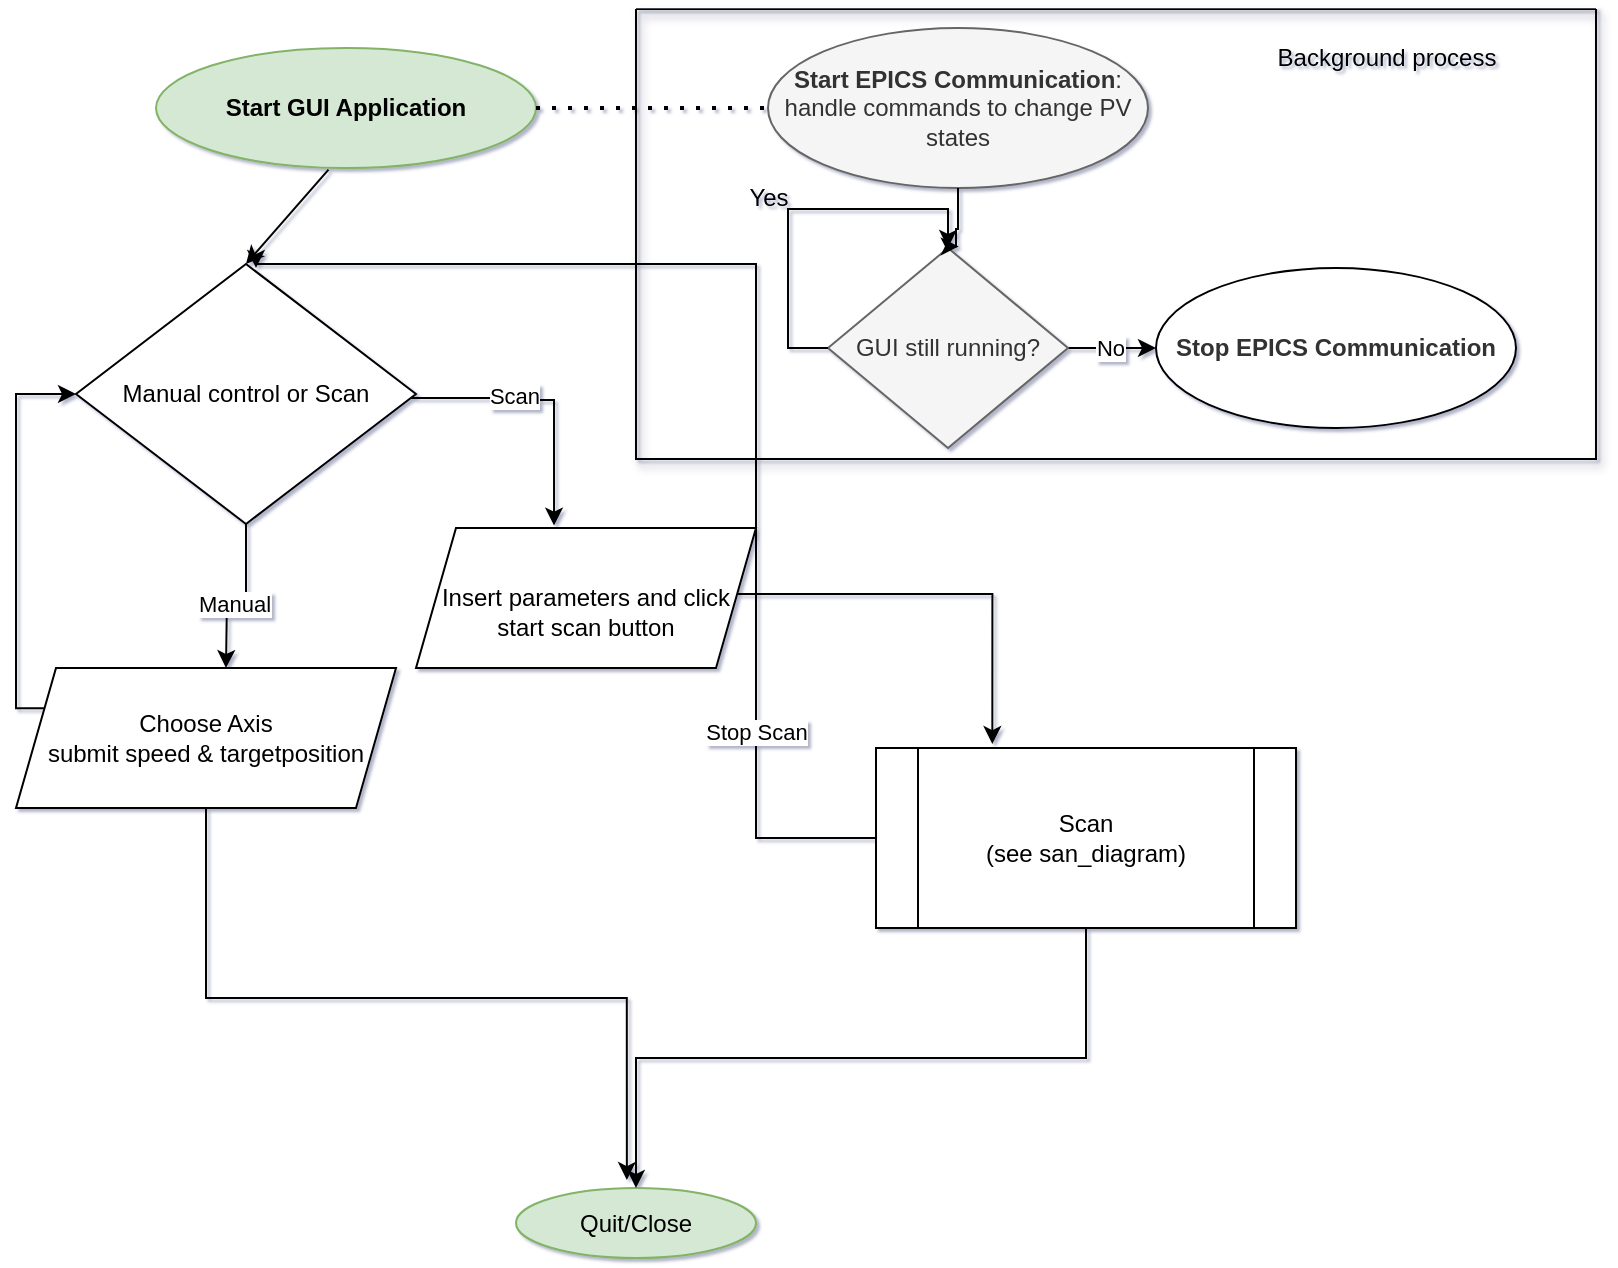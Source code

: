 <mxfile version="22.1.7" type="github">
  <diagram id="C5RBs43oDa-KdzZeNtuy" name="Page-1">
    <mxGraphModel dx="1313" dy="1498" grid="1" gridSize="10" guides="1" tooltips="1" connect="1" arrows="1" fold="1" page="1" pageScale="1" pageWidth="827" pageHeight="1169" background="#ffffff" math="0" shadow="1">
      <root>
        <mxCell id="WIyWlLk6GJQsqaUBKTNV-0" />
        <mxCell id="WIyWlLk6GJQsqaUBKTNV-1" parent="WIyWlLk6GJQsqaUBKTNV-0" />
        <mxCell id="Eg_RwD-KVxIqUHg4ce4Y-6" value="" style="endArrow=classic;html=1;rounded=0;exitX=0.454;exitY=1.013;exitDx=0;exitDy=0;exitPerimeter=0;entryX=0.5;entryY=0;entryDx=0;entryDy=0;" parent="WIyWlLk6GJQsqaUBKTNV-1" edge="1" target="PPwiy4Ml7hw91v1qPnRG-54" source="PPwiy4Ml7hw91v1qPnRG-18">
          <mxGeometry width="50" height="50" relative="1" as="geometry">
            <mxPoint x="210" y="170" as="sourcePoint" />
            <mxPoint x="166" y="140" as="targetPoint" />
            <Array as="points" />
          </mxGeometry>
        </mxCell>
        <mxCell id="PPwiy4Ml7hw91v1qPnRG-0" style="edgeStyle=orthogonalEdgeStyle;rounded=0;orthogonalLoop=1;jettySize=auto;html=1;exitX=0.5;exitY=1;exitDx=0;exitDy=0;" edge="1" parent="WIyWlLk6GJQsqaUBKTNV-1">
          <mxGeometry relative="1" as="geometry">
            <mxPoint x="780" y="205" as="sourcePoint" />
            <mxPoint x="780" y="205" as="targetPoint" />
          </mxGeometry>
        </mxCell>
        <mxCell id="PPwiy4Ml7hw91v1qPnRG-18" value="&lt;b&gt;Start GUI Application&lt;/b&gt;" style="ellipse;whiteSpace=wrap;html=1;fillColor=#d5e8d4;strokeColor=#82b366;" vertex="1" parent="WIyWlLk6GJQsqaUBKTNV-1">
          <mxGeometry x="80" y="30" width="190" height="60" as="geometry" />
        </mxCell>
        <mxCell id="PPwiy4Ml7hw91v1qPnRG-19" value="Quit/Close" style="ellipse;whiteSpace=wrap;html=1;fillColor=#d5e8d4;strokeColor=#82b366;" vertex="1" parent="WIyWlLk6GJQsqaUBKTNV-1">
          <mxGeometry x="260" y="600" width="120" height="35" as="geometry" />
        </mxCell>
        <mxCell id="PPwiy4Ml7hw91v1qPnRG-56" style="edgeStyle=orthogonalEdgeStyle;rounded=0;orthogonalLoop=1;jettySize=auto;html=1;entryX=0.406;entryY=-0.017;entryDx=0;entryDy=0;entryPerimeter=0;" edge="1" parent="WIyWlLk6GJQsqaUBKTNV-1" source="PPwiy4Ml7hw91v1qPnRG-54" target="PPwiy4Ml7hw91v1qPnRG-66">
          <mxGeometry relative="1" as="geometry">
            <mxPoint x="280" y="230" as="targetPoint" />
            <Array as="points">
              <mxPoint x="260" y="205" />
              <mxPoint x="279" y="206" />
            </Array>
          </mxGeometry>
        </mxCell>
        <mxCell id="PPwiy4Ml7hw91v1qPnRG-57" value="Scan" style="edgeLabel;html=1;align=center;verticalAlign=middle;resizable=0;points=[];" vertex="1" connectable="0" parent="PPwiy4Ml7hw91v1qPnRG-56">
          <mxGeometry x="-0.24" y="1" relative="1" as="geometry">
            <mxPoint as="offset" />
          </mxGeometry>
        </mxCell>
        <mxCell id="PPwiy4Ml7hw91v1qPnRG-58" style="edgeStyle=orthogonalEdgeStyle;rounded=0;orthogonalLoop=1;jettySize=auto;html=1;exitX=0.5;exitY=1;exitDx=0;exitDy=0;" edge="1" parent="WIyWlLk6GJQsqaUBKTNV-1" source="PPwiy4Ml7hw91v1qPnRG-54">
          <mxGeometry relative="1" as="geometry">
            <mxPoint x="115" y="340" as="targetPoint" />
          </mxGeometry>
        </mxCell>
        <mxCell id="PPwiy4Ml7hw91v1qPnRG-59" value="Manual" style="edgeLabel;html=1;align=center;verticalAlign=middle;resizable=0;points=[];" vertex="1" connectable="0" parent="PPwiy4Ml7hw91v1qPnRG-58">
          <mxGeometry x="0.034" y="4" relative="1" as="geometry">
            <mxPoint as="offset" />
          </mxGeometry>
        </mxCell>
        <mxCell id="PPwiy4Ml7hw91v1qPnRG-54" value="Manual control or Scan" style="rhombus;whiteSpace=wrap;html=1;" vertex="1" parent="WIyWlLk6GJQsqaUBKTNV-1">
          <mxGeometry x="40" y="138" width="170" height="130" as="geometry" />
        </mxCell>
        <mxCell id="PPwiy4Ml7hw91v1qPnRG-64" value="" style="endArrow=none;dashed=1;html=1;dashPattern=1 3;strokeWidth=2;rounded=0;entryX=0;entryY=0.5;entryDx=0;entryDy=0;" edge="1" parent="WIyWlLk6GJQsqaUBKTNV-1" target="PPwiy4Ml7hw91v1qPnRG-21">
          <mxGeometry width="50" height="50" relative="1" as="geometry">
            <mxPoint x="270" y="60" as="sourcePoint" />
            <mxPoint x="320" y="60" as="targetPoint" />
          </mxGeometry>
        </mxCell>
        <mxCell id="PPwiy4Ml7hw91v1qPnRG-81" style="edgeStyle=orthogonalEdgeStyle;rounded=0;orthogonalLoop=1;jettySize=auto;html=1;exitX=1;exitY=0.5;exitDx=0;exitDy=0;entryX=0.277;entryY=-0.022;entryDx=0;entryDy=0;entryPerimeter=0;" edge="1" parent="WIyWlLk6GJQsqaUBKTNV-1" source="PPwiy4Ml7hw91v1qPnRG-66" target="PPwiy4Ml7hw91v1qPnRG-105">
          <mxGeometry relative="1" as="geometry">
            <mxPoint x="530" y="303" as="targetPoint" />
            <Array as="points">
              <mxPoint x="498" y="303" />
            </Array>
          </mxGeometry>
        </mxCell>
        <mxCell id="PPwiy4Ml7hw91v1qPnRG-66" value="&lt;br style=&quot;border-color: var(--border-color);&quot;&gt;Insert parameters and click start scan button" style="shape=parallelogram;perimeter=parallelogramPerimeter;whiteSpace=wrap;html=1;fixedSize=1;" vertex="1" parent="WIyWlLk6GJQsqaUBKTNV-1">
          <mxGeometry x="210" y="270" width="170" height="70" as="geometry" />
        </mxCell>
        <mxCell id="PPwiy4Ml7hw91v1qPnRG-68" style="edgeStyle=orthogonalEdgeStyle;rounded=0;orthogonalLoop=1;jettySize=auto;html=1;exitX=0;exitY=0.25;exitDx=0;exitDy=0;entryX=0;entryY=0.5;entryDx=0;entryDy=0;" edge="1" parent="WIyWlLk6GJQsqaUBKTNV-1" source="PPwiy4Ml7hw91v1qPnRG-67" target="PPwiy4Ml7hw91v1qPnRG-54">
          <mxGeometry relative="1" as="geometry">
            <mxPoint x="10" y="200" as="targetPoint" />
            <Array as="points">
              <mxPoint x="10" y="360" />
              <mxPoint x="10" y="203" />
            </Array>
          </mxGeometry>
        </mxCell>
        <mxCell id="PPwiy4Ml7hw91v1qPnRG-67" value="Choose Axis&lt;br&gt;submit speed &amp;amp; targetposition" style="shape=parallelogram;perimeter=parallelogramPerimeter;whiteSpace=wrap;html=1;fixedSize=1;" vertex="1" parent="WIyWlLk6GJQsqaUBKTNV-1">
          <mxGeometry x="10" y="340" width="190" height="70" as="geometry" />
        </mxCell>
        <mxCell id="PPwiy4Ml7hw91v1qPnRG-69" style="edgeStyle=orthogonalEdgeStyle;rounded=0;orthogonalLoop=1;jettySize=auto;html=1;exitX=0.5;exitY=1;exitDx=0;exitDy=0;entryX=0.462;entryY=-0.114;entryDx=0;entryDy=0;entryPerimeter=0;" edge="1" parent="WIyWlLk6GJQsqaUBKTNV-1" source="PPwiy4Ml7hw91v1qPnRG-67" target="PPwiy4Ml7hw91v1qPnRG-19">
          <mxGeometry relative="1" as="geometry" />
        </mxCell>
        <mxCell id="PPwiy4Ml7hw91v1qPnRG-101" value="" style="swimlane;startSize=0;fillColor=#E6E6E6;strokeColor=default;fillStyle=solid;rounded=0;shadow=1;glass=1;" vertex="1" parent="WIyWlLk6GJQsqaUBKTNV-1">
          <mxGeometry x="320" y="10.5" width="480" height="225" as="geometry">
            <mxRectangle x="320" y="10.5" width="50" height="40" as="alternateBounds" />
          </mxGeometry>
        </mxCell>
        <mxCell id="PPwiy4Ml7hw91v1qPnRG-21" value="&lt;b style=&quot;border-color: var(--border-color);&quot;&gt;Start EPICS Communication&lt;/b&gt;:&lt;br style=&quot;border-color: var(--border-color);&quot;&gt;handle commands to change PV states" style="ellipse;whiteSpace=wrap;html=1;fillColor=#f5f5f5;fontColor=#333333;strokeColor=#666666;" vertex="1" parent="PPwiy4Ml7hw91v1qPnRG-101">
          <mxGeometry x="66" y="9.5" width="190" height="80" as="geometry" />
        </mxCell>
        <mxCell id="PPwiy4Ml7hw91v1qPnRG-111" style="edgeStyle=orthogonalEdgeStyle;rounded=0;orthogonalLoop=1;jettySize=auto;html=1;exitX=1;exitY=0.5;exitDx=0;exitDy=0;entryX=0;entryY=0.5;entryDx=0;entryDy=0;" edge="1" parent="PPwiy4Ml7hw91v1qPnRG-101" source="PPwiy4Ml7hw91v1qPnRG-26" target="PPwiy4Ml7hw91v1qPnRG-110">
          <mxGeometry relative="1" as="geometry" />
        </mxCell>
        <mxCell id="PPwiy4Ml7hw91v1qPnRG-112" value="No" style="edgeLabel;html=1;align=center;verticalAlign=middle;resizable=0;points=[];" vertex="1" connectable="0" parent="PPwiy4Ml7hw91v1qPnRG-111">
          <mxGeometry x="-0.064" relative="1" as="geometry">
            <mxPoint as="offset" />
          </mxGeometry>
        </mxCell>
        <mxCell id="PPwiy4Ml7hw91v1qPnRG-26" value="GUI still running?" style="rhombus;whiteSpace=wrap;html=1;fillColor=#f5f5f5;fontColor=#333333;strokeColor=#666666;" vertex="1" parent="PPwiy4Ml7hw91v1qPnRG-101">
          <mxGeometry x="96" y="119.5" width="120" height="100" as="geometry" />
        </mxCell>
        <mxCell id="PPwiy4Ml7hw91v1qPnRG-52" value="Yes" style="text;html=1;align=center;verticalAlign=middle;resizable=0;points=[];autosize=1;strokeColor=none;fillColor=none;" vertex="1" parent="PPwiy4Ml7hw91v1qPnRG-101">
          <mxGeometry x="46" y="79.5" width="40" height="30" as="geometry" />
        </mxCell>
        <mxCell id="PPwiy4Ml7hw91v1qPnRG-51" style="edgeStyle=orthogonalEdgeStyle;rounded=0;orthogonalLoop=1;jettySize=auto;html=1;exitX=0;exitY=0.5;exitDx=0;exitDy=0;entryX=0.5;entryY=0;entryDx=0;entryDy=0;" edge="1" parent="PPwiy4Ml7hw91v1qPnRG-101" source="PPwiy4Ml7hw91v1qPnRG-26" target="PPwiy4Ml7hw91v1qPnRG-26">
          <mxGeometry relative="1" as="geometry">
            <mxPoint x="106" y="109.5" as="targetPoint" />
            <Array as="points">
              <mxPoint x="76" y="170" />
              <mxPoint x="76" y="100" />
              <mxPoint x="156" y="100" />
            </Array>
          </mxGeometry>
        </mxCell>
        <mxCell id="PPwiy4Ml7hw91v1qPnRG-25" style="edgeStyle=orthogonalEdgeStyle;rounded=0;orthogonalLoop=1;jettySize=auto;html=1;exitX=0.5;exitY=1;exitDx=0;exitDy=0;entryX=0.545;entryY=-0.008;entryDx=0;entryDy=0;entryPerimeter=0;" edge="1" parent="PPwiy4Ml7hw91v1qPnRG-101" source="PPwiy4Ml7hw91v1qPnRG-21" target="PPwiy4Ml7hw91v1qPnRG-26">
          <mxGeometry relative="1" as="geometry">
            <mxPoint x="160" y="109.5" as="targetPoint" />
            <Array as="points">
              <mxPoint x="161" y="110" />
              <mxPoint x="160" y="110" />
              <mxPoint x="160" y="119" />
            </Array>
          </mxGeometry>
        </mxCell>
        <mxCell id="PPwiy4Ml7hw91v1qPnRG-107" value="Background process" style="text;html=1;align=center;verticalAlign=middle;resizable=0;points=[];autosize=1;strokeColor=none;fillColor=none;" vertex="1" parent="PPwiy4Ml7hw91v1qPnRG-101">
          <mxGeometry x="310" y="9.5" width="130" height="30" as="geometry" />
        </mxCell>
        <mxCell id="PPwiy4Ml7hw91v1qPnRG-110" value="&lt;b style=&quot;border-color: var(--border-color); color: rgb(51, 51, 51);&quot;&gt;Stop EPICS Communication&lt;/b&gt;" style="ellipse;whiteSpace=wrap;html=1;" vertex="1" parent="PPwiy4Ml7hw91v1qPnRG-101">
          <mxGeometry x="260" y="129.5" width="180" height="80" as="geometry" />
        </mxCell>
        <mxCell id="PPwiy4Ml7hw91v1qPnRG-106" style="edgeStyle=orthogonalEdgeStyle;rounded=0;orthogonalLoop=1;jettySize=auto;html=1;exitX=0;exitY=0.5;exitDx=0;exitDy=0;" edge="1" parent="WIyWlLk6GJQsqaUBKTNV-1" source="PPwiy4Ml7hw91v1qPnRG-105">
          <mxGeometry relative="1" as="geometry">
            <mxPoint x="130" y="140" as="targetPoint" />
            <Array as="points">
              <mxPoint x="380" y="425" />
              <mxPoint x="380" y="138" />
              <mxPoint x="130" y="138" />
            </Array>
          </mxGeometry>
        </mxCell>
        <mxCell id="PPwiy4Ml7hw91v1qPnRG-108" value="Stop Scan" style="edgeLabel;html=1;align=center;verticalAlign=middle;resizable=0;points=[];" vertex="1" connectable="0" parent="PPwiy4Ml7hw91v1qPnRG-106">
          <mxGeometry x="-0.621" relative="1" as="geometry">
            <mxPoint as="offset" />
          </mxGeometry>
        </mxCell>
        <mxCell id="PPwiy4Ml7hw91v1qPnRG-109" style="edgeStyle=orthogonalEdgeStyle;rounded=0;orthogonalLoop=1;jettySize=auto;html=1;exitX=0.5;exitY=1;exitDx=0;exitDy=0;entryX=0.5;entryY=0;entryDx=0;entryDy=0;" edge="1" parent="WIyWlLk6GJQsqaUBKTNV-1" source="PPwiy4Ml7hw91v1qPnRG-105" target="PPwiy4Ml7hw91v1qPnRG-19">
          <mxGeometry relative="1" as="geometry" />
        </mxCell>
        <mxCell id="PPwiy4Ml7hw91v1qPnRG-105" value="Scan&lt;br&gt;(see san_diagram)" style="shape=process;whiteSpace=wrap;html=1;backgroundOutline=1;" vertex="1" parent="WIyWlLk6GJQsqaUBKTNV-1">
          <mxGeometry x="440" y="380" width="210" height="90" as="geometry" />
        </mxCell>
      </root>
    </mxGraphModel>
  </diagram>
</mxfile>
